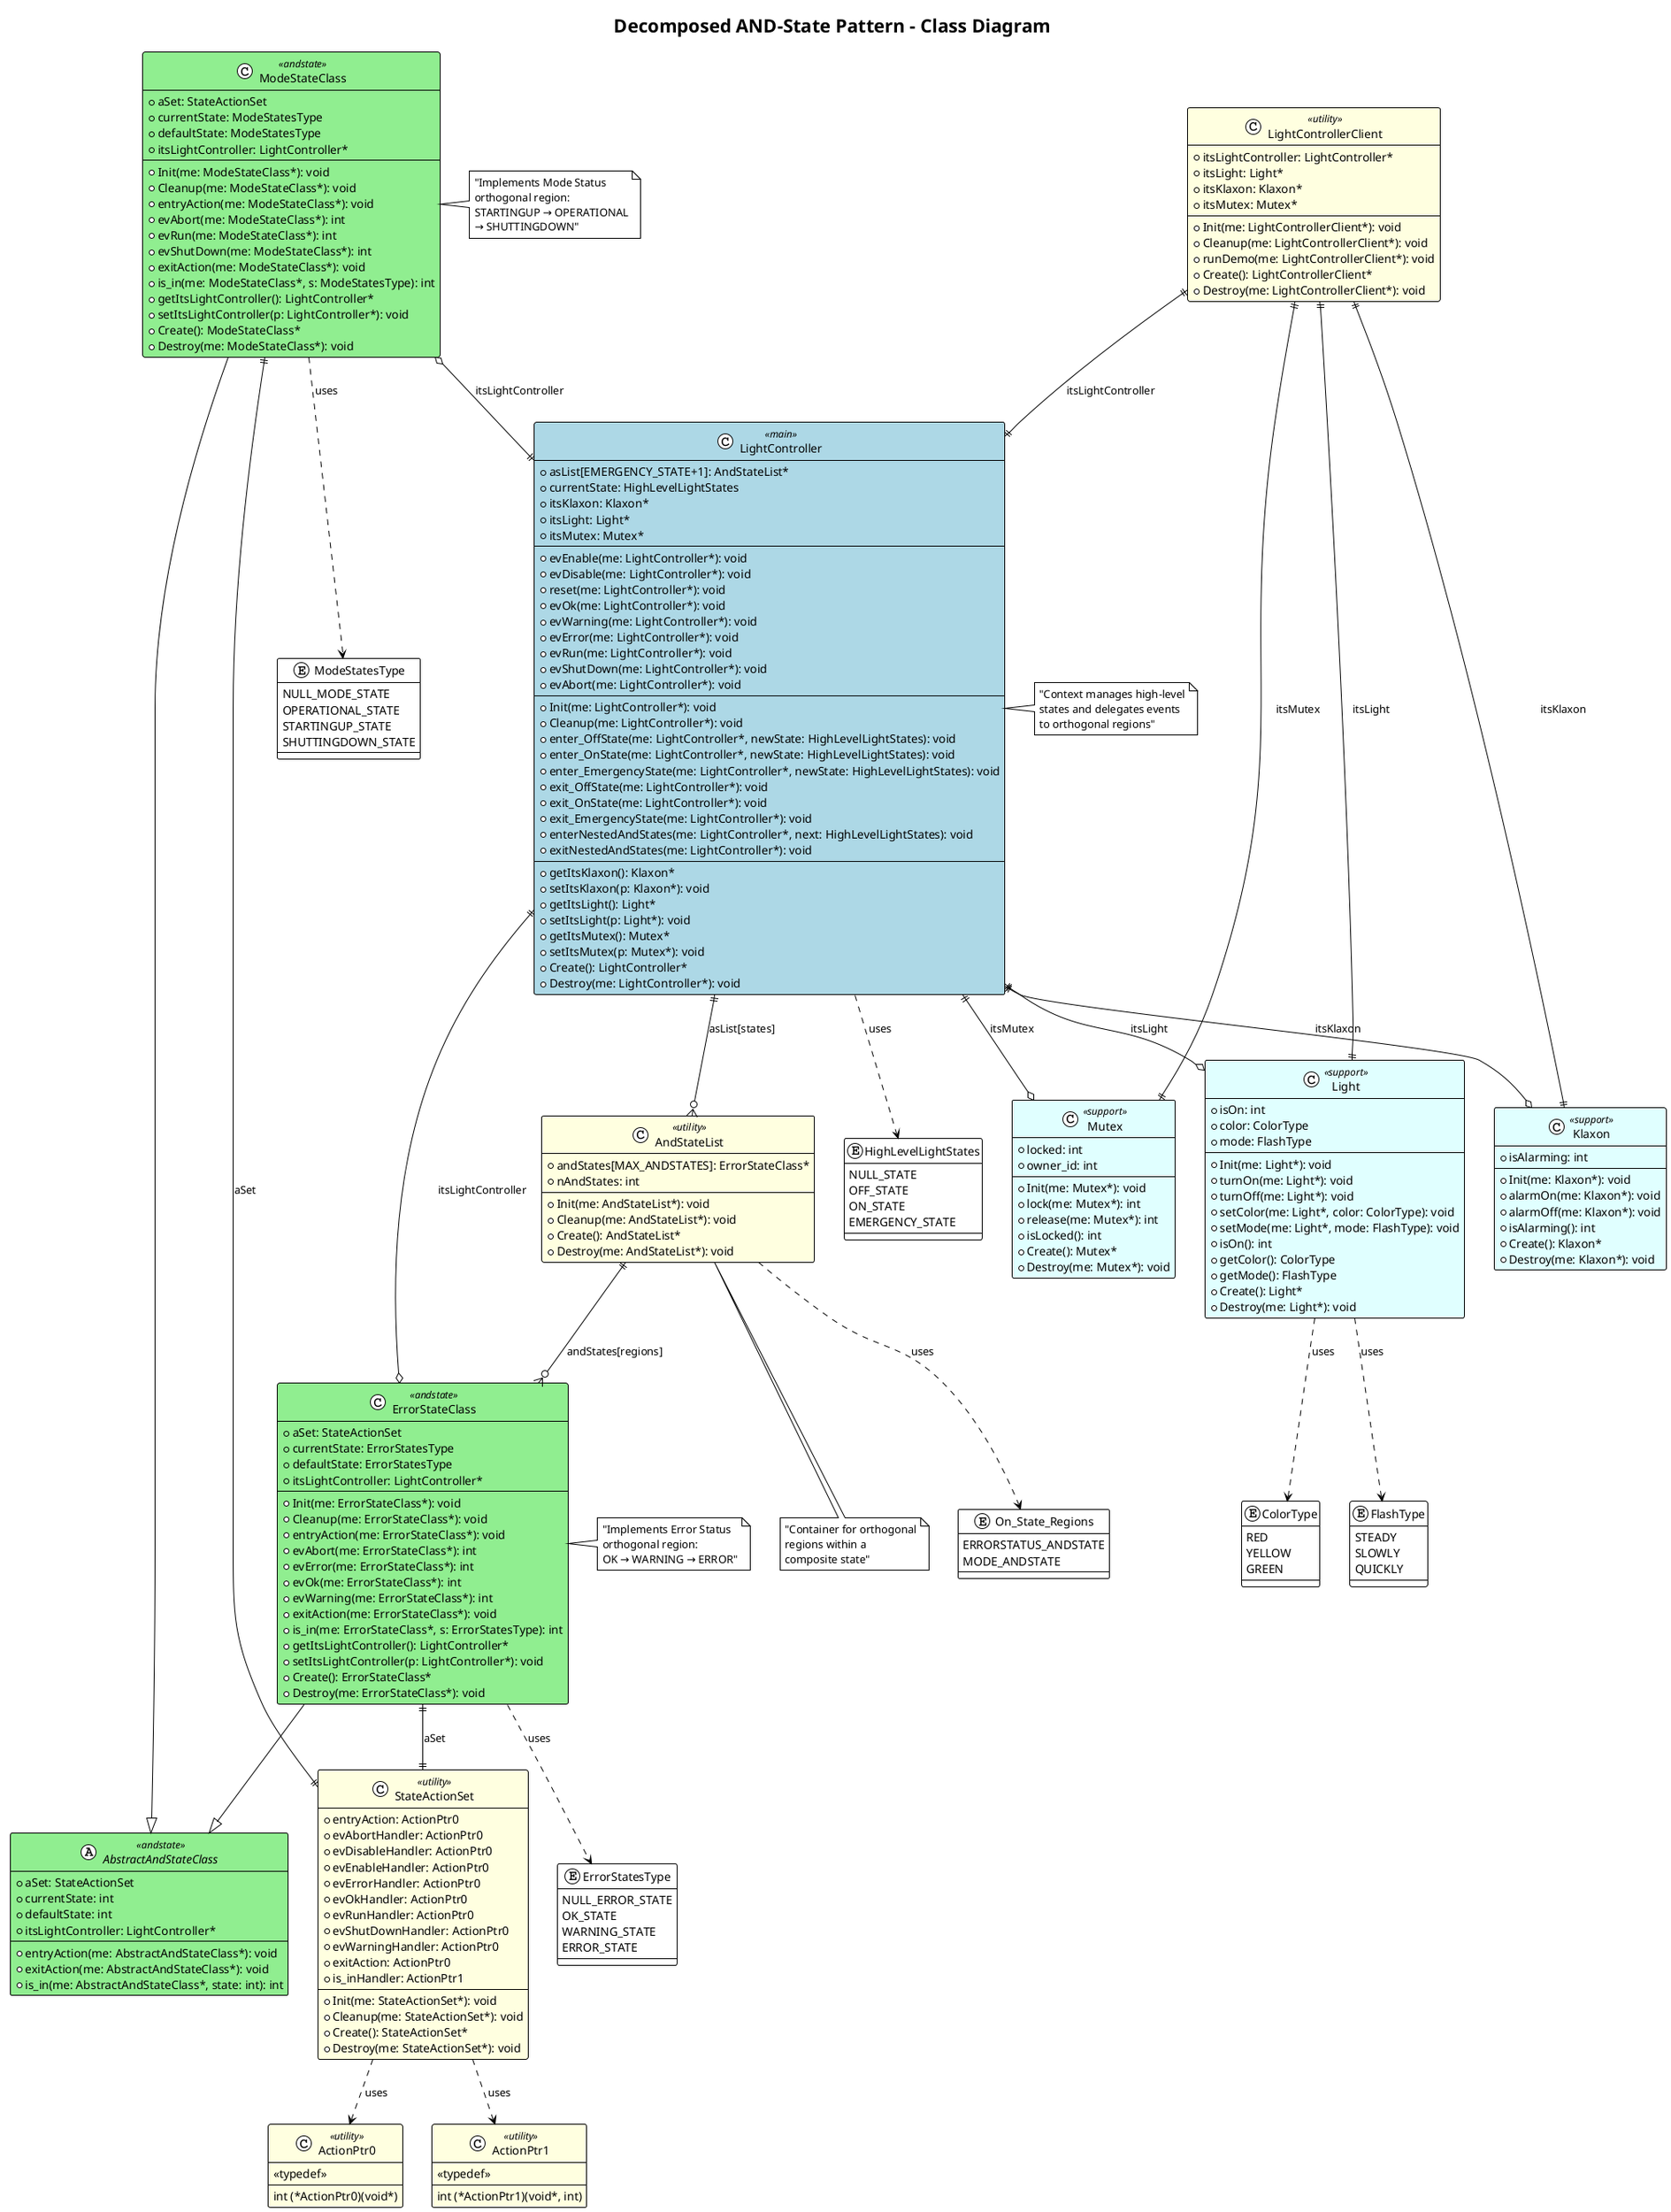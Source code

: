 @startuml DecomposedAndStatePattern_ClassDiagram

!theme plain
title Decomposed AND-State Pattern - Class Diagram

' Define the color scheme
skinparam class {
    BackgroundColor<<main>> LightBlue
    BackgroundColor<<andstate>> LightGreen
    BackgroundColor<<utility>> LightYellow
    BackgroundColor<<support>> LightCyan
    BorderColor Black
    ArrowColor Black
}

' Enumerations
enum HighLevelLightStates {
    NULL_STATE
    OFF_STATE
    ON_STATE
    EMERGENCY_STATE
}

enum ErrorStatesType {
    NULL_ERROR_STATE
    OK_STATE
    WARNING_STATE
    ERROR_STATE
}

enum ModeStatesType {
    NULL_MODE_STATE
    OPERATIONAL_STATE
    STARTINGUP_STATE
    SHUTTINGDOWN_STATE
}

enum ColorType {
    RED
    YELLOW
    GREEN
}

enum FlashType {
    STEADY
    SLOWLY
    QUICKLY
}

enum On_State_Regions {
    ERRORSTATUS_ANDSTATE
    MODE_ANDSTATE
}

' Function pointer types
class ActionPtr0 <<utility>> {
    <<typedef>>
    int (*ActionPtr0)(void*)
}

class ActionPtr1 <<utility>> {
    <<typedef>>
    int (*ActionPtr1)(void*, int)
}

' StateActionSet - Function pointer collection
class StateActionSet <<utility>> {
    + entryAction: ActionPtr0
    + evAbortHandler: ActionPtr0
    + evDisableHandler: ActionPtr0
    + evEnableHandler: ActionPtr0
    + evErrorHandler: ActionPtr0
    + evOkHandler: ActionPtr0
    + evRunHandler: ActionPtr0
    + evShutDownHandler: ActionPtr0
    + evWarningHandler: ActionPtr0
    + exitAction: ActionPtr0
    + is_inHandler: ActionPtr1
    --
    + Init(me: StateActionSet*): void
    + Cleanup(me: StateActionSet*): void
    + Create(): StateActionSet*
    + Destroy(me: StateActionSet*): void
}

' AndStateList - Container for orthogonal regions
class AndStateList <<utility>> {
    + andStates[MAX_ANDSTATES]: ErrorStateClass*
    + nAndStates: int
    --
    + Init(me: AndStateList*): void
    + Cleanup(me: AndStateList*): void
    + Create(): AndStateList*
    + Destroy(me: AndStateList*): void
}

' Abstract AND-State representation (conceptual)
abstract class AbstractAndStateClass <<andstate>> {
    + aSet: StateActionSet
    + currentState: int
    + defaultState: int
    + itsLightController: LightController*
    --
    + entryAction(me: AbstractAndStateClass*): void
    + exitAction(me: AbstractAndStateClass*): void
    + is_in(me: AbstractAndStateClass*, state: int): int
}

' ErrorStateClass - Concrete AND-state implementation
class ErrorStateClass <<andstate>> {
    + aSet: StateActionSet
    + currentState: ErrorStatesType
    + defaultState: ErrorStatesType
    + itsLightController: LightController*
    --
    + Init(me: ErrorStateClass*): void
    + Cleanup(me: ErrorStateClass*): void
    + entryAction(me: ErrorStateClass*): void
    + evAbort(me: ErrorStateClass*): int
    + evError(me: ErrorStateClass*): int
    + evOk(me: ErrorStateClass*): int
    + evWarning(me: ErrorStateClass*): int
    + exitAction(me: ErrorStateClass*): void
    + is_in(me: ErrorStateClass*, s: ErrorStatesType): int
    + getItsLightController(): LightController*
    + setItsLightController(p: LightController*): void
    + Create(): ErrorStateClass*
    + Destroy(me: ErrorStateClass*): void
}

' ModeStateClass - Concrete AND-state implementation
class ModeStateClass <<andstate>> {
    + aSet: StateActionSet
    + currentState: ModeStatesType
    + defaultState: ModeStatesType
    + itsLightController: LightController*
    --
    + Init(me: ModeStateClass*): void
    + Cleanup(me: ModeStateClass*): void
    + entryAction(me: ModeStateClass*): void
    + evAbort(me: ModeStateClass*): int
    + evRun(me: ModeStateClass*): int
    + evShutDown(me: ModeStateClass*): int
    + exitAction(me: ModeStateClass*): void
    + is_in(me: ModeStateClass*, s: ModeStatesType): int
    + getItsLightController(): LightController*
    + setItsLightController(p: LightController*): void
    + Create(): ModeStateClass*
    + Destroy(me: ModeStateClass*): void
}

' Main Context class
class LightController <<main>> {
    + asList[EMERGENCY_STATE+1]: AndStateList*
    + currentState: HighLevelLightStates
    + itsKlaxon: Klaxon*
    + itsLight: Light*
    + itsMutex: Mutex*
    --
    ' Event Receptors
    + evEnable(me: LightController*): void
    + evDisable(me: LightController*): void
    + reset(me: LightController*): void
    + evOk(me: LightController*): void
    + evWarning(me: LightController*): void
    + evError(me: LightController*): void
    + evRun(me: LightController*): void
    + evShutDown(me: LightController*): void
    + evAbort(me: LightController*): void
    --
    ' State Management
    + Init(me: LightController*): void
    + Cleanup(me: LightController*): void
    + enter_OffState(me: LightController*, newState: HighLevelLightStates): void
    + enter_OnState(me: LightController*, newState: HighLevelLightStates): void
    + enter_EmergencyState(me: LightController*, newState: HighLevelLightStates): void
    + exit_OffState(me: LightController*): void
    + exit_OnState(me: LightController*): void
    + exit_EmergencyState(me: LightController*): void
    + enterNestedAndStates(me: LightController*, next: HighLevelLightStates): void
    + exitNestedAndStates(me: LightController*): void
    --
    ' Accessors
    + getItsKlaxon(): Klaxon*
    + setItsKlaxon(p: Klaxon*): void
    + getItsLight(): Light*
    + setItsLight(p: Light*): void
    + getItsMutex(): Mutex*
    + setItsMutex(p: Mutex*): void
    + Create(): LightController*
    + Destroy(me: LightController*): void
}

' Supporting classes
class Light <<support>> {
    + isOn: int
    + color: ColorType
    + mode: FlashType
    --
    + Init(me: Light*): void
    + turnOn(me: Light*): void
    + turnOff(me: Light*): void
    + setColor(me: Light*, color: ColorType): void
    + setMode(me: Light*, mode: FlashType): void
    + isOn(): int
    + getColor(): ColorType
    + getMode(): FlashType
    + Create(): Light*
    + Destroy(me: Light*): void
}

class Klaxon <<support>> {
    + isAlarming: int
    --
    + Init(me: Klaxon*): void
    + alarmOn(me: Klaxon*): void
    + alarmOff(me: Klaxon*): void
    + isAlarming(): int
    + Create(): Klaxon*
    + Destroy(me: Klaxon*): void
}

class Mutex <<support>> {
    + locked: int
    + owner_id: int
    --
    + Init(me: Mutex*): void
    + lock(me: Mutex*): int
    + release(me: Mutex*): int
    + isLocked(): int
    + Create(): Mutex*
    + Destroy(me: Mutex*): void
}

' Client class
class LightControllerClient <<utility>> {
    + itsLightController: LightController*
    + itsLight: Light*
    + itsKlaxon: Klaxon*
    + itsMutex: Mutex*
    --
    + Init(me: LightControllerClient*): void
    + Cleanup(me: LightControllerClient*): void
    + runDemo(me: LightControllerClient*): void
    + Create(): LightControllerClient*
    + Destroy(me: LightControllerClient*): void
}

' Relationships
LightController ||--o{ AndStateList : "asList[states]"
AndStateList ||--o{ ErrorStateClass : "andStates[regions]"
ErrorStateClass --|> AbstractAndStateClass
ModeStateClass --|> AbstractAndStateClass
ErrorStateClass ||--|| StateActionSet : "aSet"
ModeStateClass ||--|| StateActionSet : "aSet"

LightController ||--o Light : "itsLight"
LightController ||--o Klaxon : "itsKlaxon"
LightController ||--o Mutex : "itsMutex"

ErrorStateClass o--|| LightController : "itsLightController"
ModeStateClass o--|| LightController : "itsLightController"

LightControllerClient ||--|| LightController : "itsLightController"
LightControllerClient ||--|| Light : "itsLight"
LightControllerClient ||--|| Klaxon : "itsKlaxon"
LightControllerClient ||--|| Mutex : "itsMutex"

StateActionSet ..> ActionPtr0 : "uses"
StateActionSet ..> ActionPtr1 : "uses"

' Enum relationships
ErrorStateClass ..> ErrorStatesType : "uses"
ModeStateClass ..> ModeStatesType : "uses"
LightController ..> HighLevelLightStates : "uses"
Light ..> ColorType : "uses"
Light ..> FlashType : "uses"
AndStateList ..> On_State_Regions : "uses"

' Notes
note right of LightController : "Context manages high-level\nstates and delegates events\nto orthogonal regions"

note right of ErrorStateClass : "Implements Error Status\northogonal region:\nOK → WARNING → ERROR"

note right of ModeStateClass : "Implements Mode Status\northogonal region:\nSTARTINGUP → OPERATIONAL\n→ SHUTTINGDOWN"

note bottom of AndStateList : "Container for orthogonal\nregions within a\ncomposite state"

@enduml
